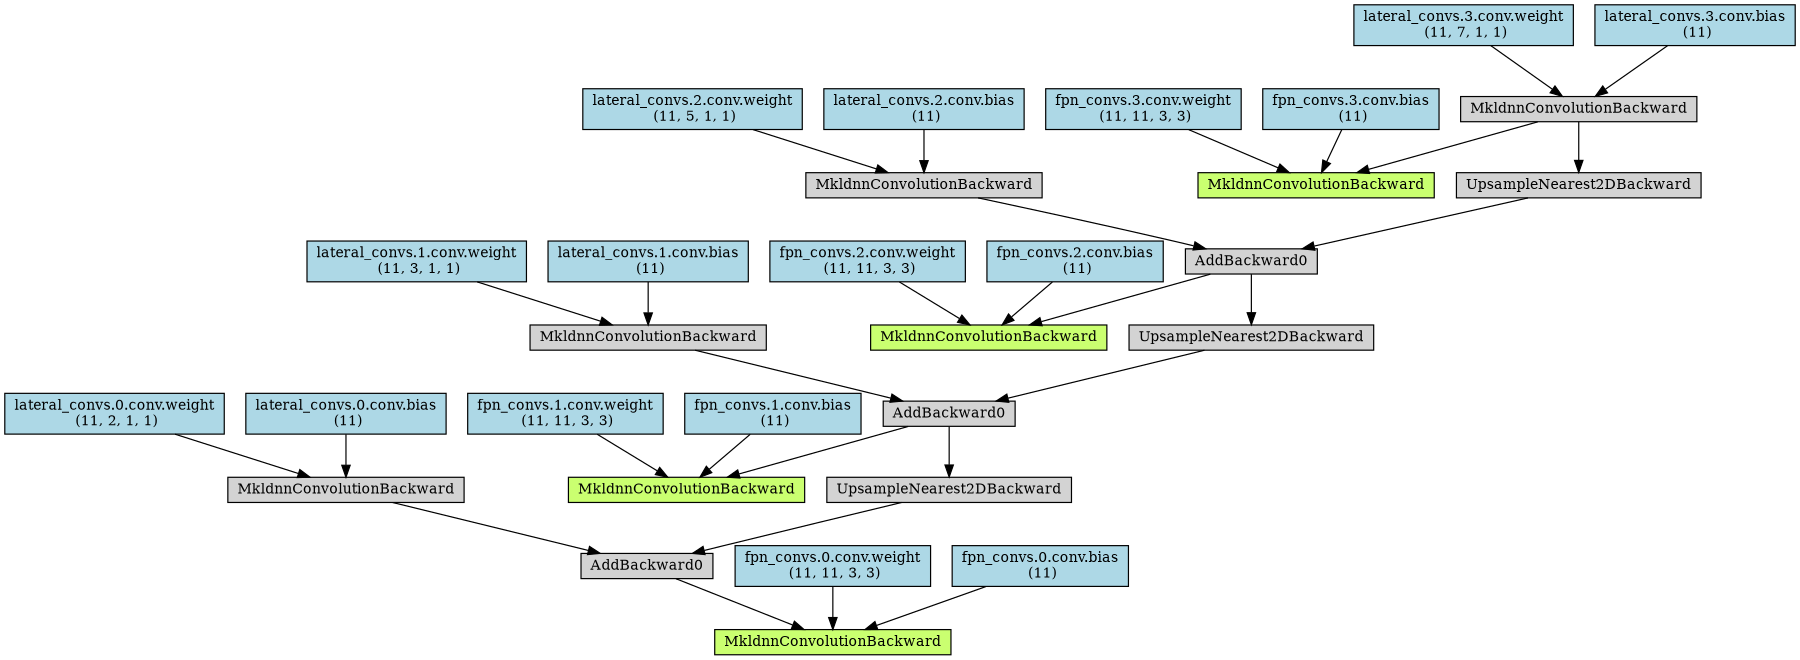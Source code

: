 digraph {
	graph [size="12,12"]
	node [align=left fontsize=12 height=0.2 ranksep=0.1 shape=box style=filled]
	139744876534736 [label=MkldnnConvolutionBackward fillcolor=darkolivegreen1]
	139744876534992 -> 139744876534736
	139744876534992 [label=AddBackward0]
	139744876535248 -> 139744876534992
	139744876535248 [label=MkldnnConvolutionBackward]
	139744876535440 -> 139744876535248
	139744876535440 [label="lateral_convs.0.conv.weight
 (11, 2, 1, 1)" fillcolor=lightblue]
	139744876535568 -> 139744876535248
	139744876535568 [label="lateral_convs.0.conv.bias
 (11)" fillcolor=lightblue]
	139744876535312 -> 139744876534992
	139744876535312 [label=UpsampleNearest2DBackward]
	139744876535632 -> 139744876535312
	139744876535632 [label=AddBackward0]
	139744876535504 -> 139744876535632
	139744876535504 [label=MkldnnConvolutionBackward]
	139744875159760 -> 139744876535504
	139744875159760 [label="lateral_convs.1.conv.weight
 (11, 3, 1, 1)" fillcolor=lightblue]
	139744875159696 -> 139744876535504
	139744875159696 [label="lateral_convs.1.conv.bias
 (11)" fillcolor=lightblue]
	139744876535696 -> 139744876535632
	139744876535696 [label=UpsampleNearest2DBackward]
	139744875159632 -> 139744876535696
	139744875159632 [label=AddBackward0]
	139744875160144 -> 139744875159632
	139744875160144 [label=MkldnnConvolutionBackward]
	139744875160016 -> 139744875160144
	139744875160016 [label="lateral_convs.2.conv.weight
 (11, 5, 1, 1)" fillcolor=lightblue]
	139744875160336 -> 139744875160144
	139744875160336 [label="lateral_convs.2.conv.bias
 (11)" fillcolor=lightblue]
	139744875160272 -> 139744875159632
	139744875160272 [label=UpsampleNearest2DBackward]
	139744875160400 -> 139744875160272
	139744875160400 [label=MkldnnConvolutionBackward]
	139744875160464 -> 139744875160400
	139744875160464 [label="lateral_convs.3.conv.weight
 (11, 7, 1, 1)" fillcolor=lightblue]
	139744875160592 -> 139744875160400
	139744875160592 [label="lateral_convs.3.conv.bias
 (11)" fillcolor=lightblue]
	139744876535056 -> 139744876534736
	139744876535056 [label="fpn_convs.0.conv.weight
 (11, 11, 3, 3)" fillcolor=lightblue]
	139744876535120 -> 139744876534736
	139744876535120 [label="fpn_convs.0.conv.bias
 (11)" fillcolor=lightblue]
	139744876534800 [label=MkldnnConvolutionBackward fillcolor=darkolivegreen1]
	139744876535632 -> 139744876534800
	139744876535184 -> 139744876534800
	139744876535184 [label="fpn_convs.1.conv.weight
 (11, 11, 3, 3)" fillcolor=lightblue]
	139744876535760 -> 139744876534800
	139744876535760 [label="fpn_convs.1.conv.bias
 (11)" fillcolor=lightblue]
	139744876534864 [label=MkldnnConvolutionBackward fillcolor=darkolivegreen1]
	139744875159632 -> 139744876534864
	139744876535376 -> 139744876534864
	139744876535376 [label="fpn_convs.2.conv.weight
 (11, 11, 3, 3)" fillcolor=lightblue]
	139744875160080 -> 139744876534864
	139744875160080 [label="fpn_convs.2.conv.bias
 (11)" fillcolor=lightblue]
	139744876534928 [label=MkldnnConvolutionBackward fillcolor=darkolivegreen1]
	139744875160400 -> 139744876534928
	139744875159824 -> 139744876534928
	139744875159824 [label="fpn_convs.3.conv.weight
 (11, 11, 3, 3)" fillcolor=lightblue]
	139744875160528 -> 139744876534928
	139744875160528 [label="fpn_convs.3.conv.bias
 (11)" fillcolor=lightblue]
}
